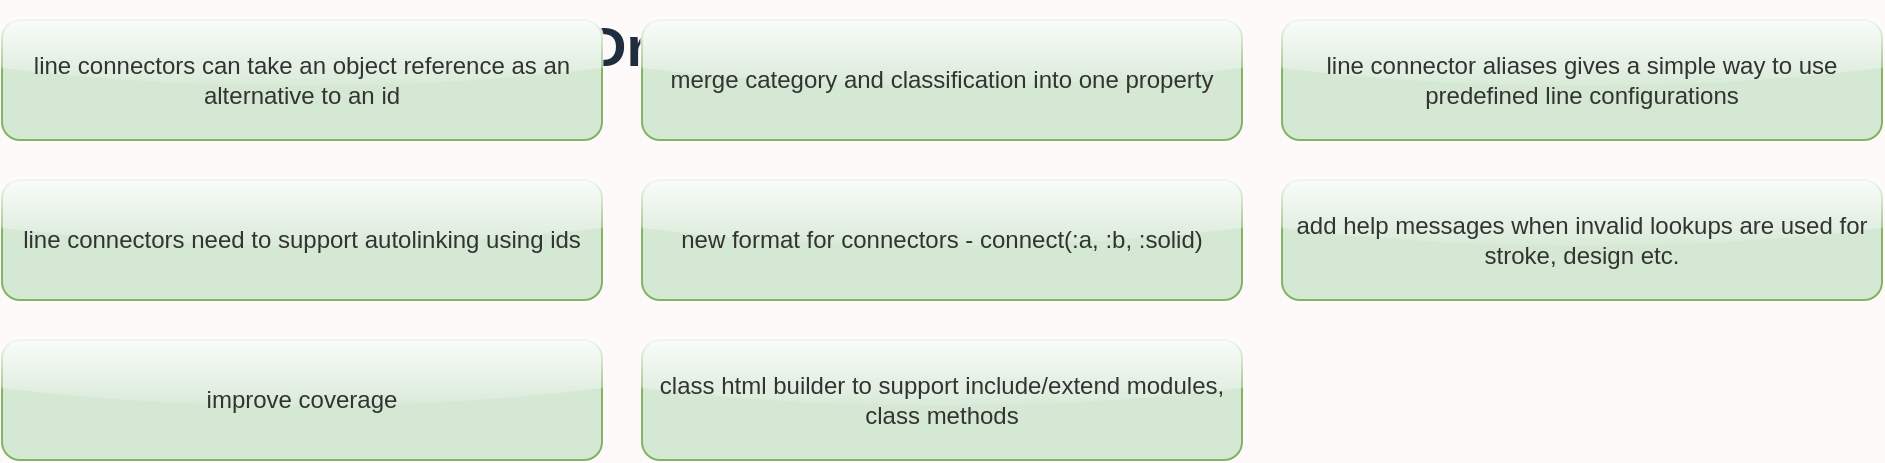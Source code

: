 <mxfile>
  <diagram id="eiL" name="In progress">
    <mxGraphModel dx="0" dy="0" background="#FFFAFA" grid="0" gridSize="10" guides="1" tooltips="1" connect="1" arrows="1" fold="1" page="1" pageScale="1" pageWidth="1169" pageHeight="827" math="0" shadow="0">
      <root>
        <mxCell id="page_root_eiL" parent="eiL"/>
        <mxCell id="node_root_eiL" parent="page_root_eiL"/>
        <mxCell id="eiL-1" value="DrawIO DSL" style="whiteSpace=wrap;html=1;rounded=1;glass=1;fontColor=#1F2D3D;text;fontSize=28;fontStyle=1;fillColor=none" vertex="1" parent="node_root_eiL">
          <mxGeometry x="300" y="0" width="400" height="80" as="geometry"/>
        </mxCell>
        <mxCell id="eiL-3" value="line connectors can take an object reference as an alternative to an id" style="whiteSpace=wrap;html=1;rounded=1;glass=1;fillColor=#d5e8d4;strokeColor=#82b366;fontColor=#333333" vertex="1" parent="node_root_eiL">
          <mxGeometry x="10" y="10" width="300" height="60" as="geometry"/>
        </mxCell>
        <mxCell id="eiL-4" value="merge category and classification into one property" style="whiteSpace=wrap;html=1;rounded=1;glass=1;fillColor=#d5e8d4;strokeColor=#82b366;fontColor=#333333" vertex="1" parent="node_root_eiL">
          <mxGeometry x="330" y="10" width="300" height="60" as="geometry"/>
        </mxCell>
        <mxCell id="eiL-5" value="line connector aliases gives a simple way to use predefined line configurations" style="whiteSpace=wrap;html=1;rounded=1;glass=1;fillColor=#d5e8d4;strokeColor=#82b366;fontColor=#333333" vertex="1" parent="node_root_eiL">
          <mxGeometry x="650" y="10" width="300" height="60" as="geometry"/>
        </mxCell>
        <mxCell id="eiL-6" value="line connectors need to support autolinking using ids" style="whiteSpace=wrap;html=1;rounded=1;glass=1;fillColor=#d5e8d4;strokeColor=#82b366;fontColor=#333333" vertex="1" parent="node_root_eiL">
          <mxGeometry x="10" y="90" width="300" height="60" as="geometry"/>
        </mxCell>
        <mxCell id="eiL-7" value="new format for connectors - connect(:a, :b, :solid)" style="whiteSpace=wrap;html=1;rounded=1;glass=1;fillColor=#d5e8d4;strokeColor=#82b366;fontColor=#333333" vertex="1" parent="node_root_eiL">
          <mxGeometry x="330" y="90" width="300" height="60" as="geometry"/>
        </mxCell>
        <mxCell id="eiL-8" value="add help messages when invalid lookups are used for stroke, design etc." style="whiteSpace=wrap;html=1;rounded=1;glass=1;fillColor=#d5e8d4;strokeColor=#82b366;fontColor=#333333" vertex="1" parent="node_root_eiL">
          <mxGeometry x="650" y="90" width="300" height="60" as="geometry"/>
        </mxCell>
        <mxCell id="eiL-9" value="improve coverage" style="whiteSpace=wrap;html=1;rounded=1;glass=1;fillColor=#d5e8d4;strokeColor=#82b366;fontColor=#333333" vertex="1" parent="node_root_eiL">
          <mxGeometry x="10" y="170" width="300" height="60" as="geometry"/>
        </mxCell>
        <mxCell id="eiL-10" value="class html builder to support include/extend modules, class methods" style="whiteSpace=wrap;html=1;rounded=1;glass=1;fillColor=#d5e8d4;strokeColor=#82b366;fontColor=#333333" vertex="1" parent="node_root_eiL">
          <mxGeometry x="330" y="170" width="300" height="60" as="geometry"/>
        </mxCell>
      </root>
    </mxGraphModel>
  </diagram>
  <diagram id="aH2" name="To Do">
    <mxGraphModel dx="0" dy="0" background="#FFFAFA" grid="0" gridSize="10" guides="1" tooltips="1" connect="1" arrows="1" fold="1" page="1" pageScale="1" pageWidth="1169" pageHeight="827" math="0" shadow="0">
      <root>
        <mxCell id="page_root_aH2" parent="aH2"/>
        <mxCell id="node_root_aH2" parent="page_root_aH2"/>
        <mxCell id="aH2-2" value="add active flag to shapes" style="whiteSpace=wrap;html=1;rounded=1;glass=1;fillColor=#dae8fc;strokeColor=#6c8ebf;fontColor=#333333" vertex="1" parent="node_root_aH2">
          <mxGeometry x="10" y="10" width="300" height="60" as="geometry"/>
        </mxCell>
        <mxCell id="aH2-3" value="rename entry/exit compass point to start/end point to be consistent with the arrows" style="whiteSpace=wrap;html=1;rounded=1;glass=1;fillColor=#dae8fc;strokeColor=#6c8ebf;fontColor=#333333" vertex="1" parent="node_root_aH2">
          <mxGeometry x="330" y="10" width="300" height="60" as="geometry"/>
        </mxCell>
        <mxCell id="aH2-4" value="does x, y, w, h need to be on lines (yes for connectors, but other lines?)" style="whiteSpace=wrap;html=1;rounded=1;glass=1;fillColor=#dae8fc;strokeColor=#6c8ebf;fontColor=#333333" vertex="1" parent="node_root_aH2">
          <mxGeometry x="650" y="10" width="300" height="60" as="geometry"/>
        </mxCell>
        <mxCell id="aH2-5" value="update domain model with all the recent architecture changes" style="whiteSpace=wrap;html=1;rounded=1;glass=1;fillColor=#dae8fc;strokeColor=#6c8ebf;fontColor=#333333" vertex="1" parent="node_root_aH2">
          <mxGeometry x="10" y="90" width="300" height="60" as="geometry"/>
        </mxCell>
        <mxCell id="aH2-6" value="replace generated methods for shapes, texts and lines with meta programming" style="whiteSpace=wrap;html=1;rounded=1;glass=1;fillColor=#dae8fc;strokeColor=#6c8ebf;fontColor=#333333" vertex="1" parent="node_root_aH2">
          <mxGeometry x="330" y="90" width="300" height="60" as="geometry"/>
        </mxCell>
        <mxCell id="aH2-7" value="refactor HTML builder to custom GEM or use existing ruby GEM" style="whiteSpace=wrap;html=1;rounded=1;glass=1;fillColor=#dae8fc;strokeColor=#6c8ebf;fontColor=#333333" vertex="1" parent="node_root_aH2">
          <mxGeometry x="650" y="90" width="300" height="60" as="geometry"/>
        </mxCell>
        <mxCell id="aH2-8" value="add page background to theme, use it whenever the theme is set at a diagram/page level" style="whiteSpace=wrap;html=1;rounded=1;glass=1;fillColor=#dae8fc;strokeColor=#6c8ebf;fontColor=#333333" vertex="1" parent="node_root_aH2">
          <mxGeometry x="10" y="170" width="300" height="60" as="geometry"/>
        </mxCell>
        <mxCell id="aH2-9" value="move DrawioDsl::Formatters::Factory::FORMATTERS to resource file" style="whiteSpace=wrap;html=1;rounded=1;glass=1;fillColor=#dae8fc;strokeColor=#6c8ebf;fontColor=#333333" vertex="1" parent="node_root_aH2">
          <mxGeometry x="330" y="170" width="300" height="60" as="geometry"/>
        </mxCell>
        <mxCell id="aH2-10" value="move DrawioDsl::Formatters::StyleBuilder::MAPPINGS to resource file" style="whiteSpace=wrap;html=1;rounded=1;glass=1;fillColor=#dae8fc;strokeColor=#6c8ebf;fontColor=#333333" vertex="1" parent="node_root_aH2">
          <mxGeometry x="650" y="170" width="300" height="60" as="geometry"/>
        </mxCell>
        <mxCell id="aH2-11" value="write SVG directly into other projects" style="whiteSpace=wrap;html=1;rounded=1;glass=1;fillColor=#dae8fc;strokeColor=#6c8ebf;fontColor=#333333" vertex="1" parent="node_root_aH2">
          <mxGeometry x="10" y="250" width="300" height="60" as="geometry"/>
        </mxCell>
        <mxCell id="aH2-12" value="Nodes need to support child nodes - aka namespaces, groupings" style="whiteSpace=wrap;html=1;rounded=1;glass=1;fillColor=#dae8fc;strokeColor=#6c8ebf;fontColor=#333333" vertex="1" parent="node_root_aH2">
          <mxGeometry x="330" y="250" width="300" height="60" as="geometry"/>
        </mxCell>
        <mxCell id="aH2-13" value="Grid layout does not position itself in relation to the last element" style="whiteSpace=wrap;html=1;rounded=1;glass=1;fillColor=#dae8fc;strokeColor=#6c8ebf;fontColor=#333333" vertex="1" parent="node_root_aH2">
          <mxGeometry x="650" y="250" width="300" height="60" as="geometry"/>
        </mxCell>
        <mxCell id="aH2-14" value="Grid layout should not be affected by connector lines" style="whiteSpace=wrap;html=1;rounded=1;glass=1;fillColor=#dae8fc;strokeColor=#6c8ebf;fontColor=#333333" vertex="1" parent="node_root_aH2">
          <mxGeometry x="10" y="330" width="300" height="60" as="geometry"/>
        </mxCell>
        <mxCell id="aH2-15" value="Grid layout should support flow break (break to next section if less then boundary)" style="whiteSpace=wrap;html=1;rounded=1;glass=1;fillColor=#dae8fc;strokeColor=#6c8ebf;fontColor=#333333" vertex="1" parent="node_root_aH2">
          <mxGeometry x="330" y="330" width="300" height="60" as="geometry"/>
        </mxCell>
        <mxCell id="aH2-16" value="Grid layout should support hard break (break to next section)" style="whiteSpace=wrap;html=1;rounded=1;glass=1;fillColor=#dae8fc;strokeColor=#6c8ebf;fontColor=#333333" vertex="1" parent="node_root_aH2">
          <mxGeometry x="650" y="330" width="300" height="60" as="geometry"/>
        </mxCell>
        <mxCell id="aH2-17" value="Dynamic sized shapes that expand to the size of their text" style="whiteSpace=wrap;html=1;rounded=1;glass=1;fillColor=#dae8fc;strokeColor=#6c8ebf;fontColor=#333333" vertex="1" parent="node_root_aH2">
          <mxGeometry x="10" y="410" width="300" height="60" as="geometry"/>
        </mxCell>
        <mxCell id="aH2-18" value="Control of text padding left, right, top and bottom" style="whiteSpace=wrap;html=1;rounded=1;glass=1;fillColor=#dae8fc;strokeColor=#6c8ebf;fontColor=#333333" vertex="1" parent="node_root_aH2">
          <mxGeometry x="330" y="410" width="300" height="60" as="geometry"/>
        </mxCell>
        <mxCell id="aH2-19" value="Improve the theme control over text-only shapes" style="whiteSpace=wrap;html=1;rounded=1;glass=1;fillColor=#dae8fc;strokeColor=#6c8ebf;fontColor=#333333" vertex="1" parent="node_root_aH2">
          <mxGeometry x="650" y="410" width="300" height="60" as="geometry"/>
        </mxCell>
        <mxCell id="aH2-20" value="x,y settings do not work for shapes within a grid layout" style="whiteSpace=wrap;html=1;rounded=1;glass=1;fillColor=#dae8fc;strokeColor=#6c8ebf;fontColor=#333333" vertex="1" parent="node_root_aH2">
          <mxGeometry x="10" y="490" width="300" height="60" as="geometry"/>
        </mxCell>
        <mxCell id="aH2-21" value="page layout so that you drop elements on and they are positioned correctly, e.g centered, left, right, etc, maybe a grid layout with a wrap of 1 and a width of the page is sufficient" style="whiteSpace=wrap;html=1;rounded=1;glass=1;fillColor=#dae8fc;strokeColor=#6c8ebf;fontColor=#333333" vertex="1" parent="node_root_aH2">
          <mxGeometry x="330" y="490" width="300" height="60" as="geometry"/>
        </mxCell>
      </root>
    </mxGraphModel>
  </diagram>
  <diagram id="4Nb" name="Done">
    <mxGraphModel dx="0" dy="0" background="#FFFAFA" grid="0" gridSize="10" guides="1" tooltips="1" connect="1" arrows="1" fold="1" page="1" pageScale="1" pageWidth="1169" pageHeight="827" math="0" shadow="0">
      <root>
        <mxCell id="page_root_4Nb" parent="4Nb"/>
        <mxCell id="node_root_4Nb" parent="page_root_4Nb"/>
        <mxCell id="4Nb-2" value="line connectors should not effect the grid positioning systems" style="whiteSpace=wrap;html=1;rounded=1;glass=1;fillColor=#f8cecc;strokeColor=#b85450;fontColor=#333333" vertex="1" parent="node_root_4Nb">
          <mxGeometry x="10" y="10" width="300" height="60" as="geometry"/>
        </mxCell>
        <mxCell id="4Nb-3" value="bg_theme does not work OR at least make it better (see willoughby example)" style="whiteSpace=wrap;html=1;rounded=1;glass=1;fillColor=#f8cecc;strokeColor=#b85450;fontColor=#333333" vertex="1" parent="node_root_4Nb">
          <mxGeometry x="330" y="10" width="300" height="60" as="geometry"/>
        </mxCell>
        <mxCell id="4Nb-4" value="settings style attributes need to de-duplicate, might be best to utilize the new StyleBuilder class" style="whiteSpace=wrap;html=1;rounded=1;glass=1;fillColor=#f8cecc;strokeColor=#b85450;fontColor=#333333" vertex="1" parent="node_root_4Nb">
          <mxGeometry x="650" y="10" width="300" height="60" as="geometry"/>
        </mxCell>
        <mxCell id="4Nb-5" value="add support for :design to line" style="whiteSpace=wrap;html=1;rounded=1;glass=1;fillColor=#f8cecc;strokeColor=#b85450;fontColor=#333333" vertex="1" parent="node_root_4Nb">
          <mxGeometry x="10" y="90" width="300" height="60" as="geometry"/>
        </mxCell>
        <mxCell id="4Nb-6" value="add support for :arrow to line" style="whiteSpace=wrap;html=1;rounded=1;glass=1;fillColor=#f8cecc;strokeColor=#b85450;fontColor=#333333" vertex="1" parent="node_root_4Nb">
          <mxGeometry x="330" y="90" width="300" height="60" as="geometry"/>
        </mxCell>
        <mxCell id="4Nb-7" value="add support for :waypoint to line" style="whiteSpace=wrap;html=1;rounded=1;glass=1;fillColor=#f8cecc;strokeColor=#b85450;fontColor=#333333" vertex="1" parent="node_root_4Nb">
          <mxGeometry x="650" y="90" width="300" height="60" as="geometry"/>
        </mxCell>
        <mxCell id="4Nb-8" value="add support for :exit, :entry to line" style="whiteSpace=wrap;html=1;rounded=1;glass=1;fillColor=#f8cecc;strokeColor=#b85450;fontColor=#333333" vertex="1" parent="node_root_4Nb">
          <mxGeometry x="10" y="170" width="300" height="60" as="geometry"/>
        </mxCell>
        <mxCell id="4Nb-9" value="add support for :design to line" style="whiteSpace=wrap;html=1;rounded=1;glass=1;fillColor=#f8cecc;strokeColor=#b85450;fontColor=#333333" vertex="1" parent="node_root_4Nb">
          <mxGeometry x="330" y="170" width="300" height="60" as="geometry"/>
        </mxCell>
        <mxCell id="4Nb-10" value="refactor shapes to use configuration file and split into elements, lines and texts" style="whiteSpace=wrap;html=1;rounded=1;glass=1;fillColor=#f8cecc;strokeColor=#b85450;fontColor=#333333" vertex="1" parent="node_root_4Nb">
          <mxGeometry x="650" y="170" width="300" height="60" as="geometry"/>
        </mxCell>
        <mxCell id="4Nb-11" value="add new shapes related to line connectors, plus add stroke: configuration" style="whiteSpace=wrap;html=1;rounded=1;glass=1;fillColor=#f8cecc;strokeColor=#b85450;fontColor=#333333" vertex="1" parent="node_root_4Nb">
          <mxGeometry x="10" y="250" width="300" height="60" as="geometry"/>
        </mxCell>
        <mxCell id="4Nb-12" value="rename type to key" style="whiteSpace=wrap;html=1;rounded=1;glass=1;fillColor=#f8cecc;strokeColor=#b85450;fontColor=#333333" vertex="1" parent="node_root_4Nb">
          <mxGeometry x="330" y="250" width="300" height="60" as="geometry"/>
        </mxCell>
        <mxCell id="4Nb-13" value="headings do not appear to be working?" style="whiteSpace=wrap;html=1;rounded=1;glass=1;fillColor=#f8cecc;strokeColor=#b85450;fontColor=#333333" vertex="1" parent="node_root_4Nb">
          <mxGeometry x="650" y="250" width="300" height="60" as="geometry"/>
        </mxCell>
        <mxCell id="4Nb-14" value="add sample for backgrounds with text on top, add support for favourite backgrounds" style="whiteSpace=wrap;html=1;rounded=1;glass=1;fillColor=#f8cecc;strokeColor=#b85450;fontColor=#333333" vertex="1" parent="node_root_4Nb">
          <mxGeometry x="10" y="330" width="300" height="60" as="geometry"/>
        </mxCell>
        <mxCell id="4Nb-15" value="add background themes, with foreground text color" style="whiteSpace=wrap;html=1;rounded=1;glass=1;fillColor=#f8cecc;strokeColor=#b85450;fontColor=#333333" vertex="1" parent="node_root_4Nb">
          <mxGeometry x="330" y="330" width="300" height="60" as="geometry"/>
        </mxCell>
        <mxCell id="4Nb-16" value="refactor shapes configuration so that it reads from custom file" style="whiteSpace=wrap;html=1;rounded=1;glass=1;fillColor=#f8cecc;strokeColor=#b85450;fontColor=#333333" vertex="1" parent="node_root_4Nb">
          <mxGeometry x="650" y="330" width="300" height="60" as="geometry"/>
        </mxCell>
        <mxCell id="4Nb-17" value="fix :text" style="whiteSpace=wrap;html=1;rounded=1;glass=1;fillColor=#f8cecc;strokeColor=#b85450;fontColor=#333333" vertex="1" parent="node_root_4Nb">
          <mxGeometry x="10" y="410" width="300" height="60" as="geometry"/>
        </mxCell>
        <mxCell id="4Nb-18" value="configuration for lines" style="whiteSpace=wrap;html=1;rounded=1;glass=1;fillColor=#f8cecc;strokeColor=#b85450;fontColor=#333333" vertex="1" parent="node_root_4Nb">
          <mxGeometry x="330" y="410" width="300" height="60" as="geometry"/>
        </mxCell>
        <mxCell id="4Nb-19" value="configuration for text" style="whiteSpace=wrap;html=1;rounded=1;glass=1;fillColor=#f8cecc;strokeColor=#b85450;fontColor=#333333" vertex="1" parent="node_root_4Nb">
          <mxGeometry x="650" y="410" width="300" height="60" as="geometry"/>
        </mxCell>
        <mxCell id="4Nb-20" value="configuration for elements" style="whiteSpace=wrap;html=1;rounded=1;glass=1;fillColor=#f8cecc;strokeColor=#b85450;fontColor=#333333" vertex="1" parent="node_root_4Nb">
          <mxGeometry x="10" y="490" width="300" height="60" as="geometry"/>
        </mxCell>
        <mxCell id="4Nb-21" value="configuration for line strokes" style="whiteSpace=wrap;html=1;rounded=1;glass=1;fillColor=#f8cecc;strokeColor=#b85450;fontColor=#333333" vertex="1" parent="node_root_4Nb">
          <mxGeometry x="330" y="490" width="300" height="60" as="geometry"/>
        </mxCell>
        <mxCell id="4Nb-22" value="configuration for connector compass direction" style="whiteSpace=wrap;html=1;rounded=1;glass=1;fillColor=#f8cecc;strokeColor=#b85450;fontColor=#333333" vertex="1" parent="node_root_4Nb">
          <mxGeometry x="650" y="490" width="300" height="60" as="geometry"/>
        </mxCell>
        <mxCell id="4Nb-23" value="configuration for connector design" style="whiteSpace=wrap;html=1;rounded=1;glass=1;fillColor=#f8cecc;strokeColor=#b85450;fontColor=#333333" vertex="1" parent="node_root_4Nb">
          <mxGeometry x="10" y="570" width="300" height="60" as="geometry"/>
        </mxCell>
        <mxCell id="4Nb-24" value="configuration for connector arrows" style="whiteSpace=wrap;html=1;rounded=1;glass=1;fillColor=#f8cecc;strokeColor=#b85450;fontColor=#333333" vertex="1" parent="node_root_4Nb">
          <mxGeometry x="330" y="570" width="300" height="60" as="geometry"/>
        </mxCell>
        <mxCell id="4Nb-25" value="configuration for connector waypoints" style="whiteSpace=wrap;html=1;rounded=1;glass=1;fillColor=#f8cecc;strokeColor=#b85450;fontColor=#333333" vertex="1" parent="node_root_4Nb">
          <mxGeometry x="650" y="570" width="300" height="60" as="geometry"/>
        </mxCell>
        <mxCell id="4Nb-26" value="export_json will output a diagram in machine readable format" style="whiteSpace=wrap;html=1;rounded=1;glass=1;fillColor=#f8cecc;strokeColor=#b85450;fontColor=#333333" vertex="1" parent="node_root_4Nb">
          <mxGeometry x="10" y="650" width="300" height="60" as="geometry"/>
        </mxCell>
        <mxCell id="4Nb-27" value="class html formatter to support regular html nodes such as p, h1.. ul, li that are found on the builder" style="whiteSpace=wrap;html=1;rounded=1;glass=1;fillColor=#f8cecc;strokeColor=#b85450;fontColor=#333333" vertex="1" parent="node_root_4Nb">
          <mxGeometry x="330" y="650" width="300" height="60" as="geometry"/>
        </mxCell>
        <mxCell id="4Nb-28" value="group box, like a regular box but with a top aligned h1 style title" style="whiteSpace=wrap;html=1;rounded=1;glass=1;fillColor=#f8cecc;strokeColor=#b85450;fontColor=#333333" vertex="1" parent="node_root_4Nb">
          <mxGeometry x="650" y="650" width="300" height="60" as="geometry"/>
        </mxCell>
        <mxCell id="4Nb-29" value="build a domain (class) diagram" style="whiteSpace=wrap;html=1;rounded=1;glass=1;fillColor=#f8cecc;strokeColor=#b85450;fontColor=#333333" vertex="1" parent="node_root_4Nb">
          <mxGeometry x="10" y="730" width="300" height="60" as="geometry"/>
        </mxCell>
        <mxCell id="4Nb-30" value="build configuration for line strokes %i[dashed dotted dashdot dashdotdot dotdotdot longdash)" style="whiteSpace=wrap;html=1;rounded=1;glass=1;fillColor=#f8cecc;strokeColor=#b85450;fontColor=#333333" vertex="1" parent="node_root_4Nb">
          <mxGeometry x="330" y="730" width="300" height="60" as="geometry"/>
        </mxCell>
        <mxCell id="4Nb-31" value="build configuration for line compass %i[n ne e se s sw w nw]" style="whiteSpace=wrap;html=1;rounded=1;glass=1;fillColor=#f8cecc;strokeColor=#b85450;fontColor=#333333" vertex="1" parent="node_root_4Nb">
          <mxGeometry x="650" y="730" width="300" height="60" as="geometry"/>
        </mxCell>
        <mxCell id="4Nb-32" value="build configuration for line shape %i[style1 style2 style3 style4]" style="whiteSpace=wrap;html=1;rounded=1;glass=1;fillColor=#f8cecc;strokeColor=#b85450;fontColor=#333333" vertex="1" parent="node_root_4Nb">
          <mxGeometry x="10" y="810" width="300" height="60" as="geometry"/>
        </mxCell>
        <mxCell id="4Nb-33" value="build configuration for arrows %i[straight triangle diamond circle cross short default none plain skewed_dash concave er_many er_one er_one_optional er_one_mandatory er_many_optional er_many_mandatory]" style="whiteSpace=wrap;html=1;rounded=1;glass=1;fillColor=#f8cecc;strokeColor=#b85450;fontColor=#333333" vertex="1" parent="node_root_4Nb">
          <mxGeometry x="330" y="810" width="300" height="60" as="geometry"/>
        </mxCell>
        <mxCell id="4Nb-34" value="refactor the shape-&gt;text_only (boolean) to category (symbol)" style="whiteSpace=wrap;html=1;rounded=1;glass=1;fillColor=#f8cecc;strokeColor=#b85450;fontColor=#333333" vertex="1" parent="node_root_4Nb">
          <mxGeometry x="650" y="810" width="300" height="60" as="geometry"/>
        </mxCell>
        <mxCell id="4Nb-35" value="ensure that ids are working as expected" style="whiteSpace=wrap;html=1;rounded=1;glass=1;fillColor=#f8cecc;strokeColor=#b85450;fontColor=#333333" vertex="1" parent="node_root_4Nb">
          <mxGeometry x="10" y="890" width="300" height="60" as="geometry"/>
        </mxCell>
        <mxCell id="4Nb-36" value="alter the initial parameter of all shapes so that it can be an ID, without named attribute" style="whiteSpace=wrap;html=1;rounded=1;glass=1;fillColor=#f8cecc;strokeColor=#b85450;fontColor=#333333" vertex="1" parent="node_root_4Nb">
          <mxGeometry x="330" y="890" width="300" height="60" as="geometry"/>
        </mxCell>
        <mxCell id="4Nb-37" value="move project-plan files" style="whiteSpace=wrap;html=1;rounded=1;glass=1;fillColor=#f8cecc;strokeColor=#b85450;fontColor=#333333" vertex="1" parent="node_root_4Nb">
          <mxGeometry x="650" y="890" width="300" height="60" as="geometry"/>
        </mxCell>
        <mxCell id="4Nb-38" value="alter configure_shape so it sets the default shape key and use that for selecting the default HTML formatter" style="whiteSpace=wrap;html=1;rounded=1;glass=1;fillColor=#f8cecc;strokeColor=#b85450;fontColor=#333333" vertex="1" parent="node_root_4Nb">
          <mxGeometry x="10" y="970" width="300" height="60" as="geometry"/>
        </mxCell>
        <mxCell id="4Nb-39" value="add todo shape to simplify project plan drawing" style="whiteSpace=wrap;html=1;rounded=1;glass=1;fillColor=#f8cecc;strokeColor=#b85450;fontColor=#333333" vertex="1" parent="node_root_4Nb">
          <mxGeometry x="330" y="970" width="300" height="60" as="geometry"/>
        </mxCell>
        <mxCell id="4Nb-40" value="introduce .value property to shape and let it use either formatted HTML or plain text title" style="whiteSpace=wrap;html=1;rounded=1;glass=1;fillColor=#f8cecc;strokeColor=#b85450;fontColor=#333333" vertex="1" parent="node_root_4Nb">
          <mxGeometry x="650" y="970" width="300" height="60" as="geometry"/>
        </mxCell>
        <mxCell id="4Nb-41" value="formatter DSL that can render HTML directly into the value property" style="whiteSpace=wrap;html=1;rounded=1;glass=1;fillColor=#f8cecc;strokeColor=#b85450;fontColor=#333333" vertex="1" parent="node_root_4Nb">
          <mxGeometry x="10" y="1050" width="300" height="60" as="geometry"/>
        </mxCell>
        <mxCell id="4Nb-42" value="formatter DSL for class and interface generation" style="whiteSpace=wrap;html=1;rounded=1;glass=1;fillColor=#f8cecc;strokeColor=#b85450;fontColor=#333333" vertex="1" parent="node_root_4Nb">
          <mxGeometry x="330" y="1050" width="300" height="60" as="geometry"/>
        </mxCell>
        <mxCell id="4Nb-43" value="generate extension based graphics based on drawio extensions.js" style="whiteSpace=wrap;html=1;rounded=1;glass=1;fillColor=#f8cecc;strokeColor=#b85450;fontColor=#333333" vertex="1" parent="node_root_4Nb">
          <mxGeometry x="650" y="1050" width="300" height="60" as="geometry"/>
        </mxCell>
        <mxCell id="4Nb-44" value="active? flag on page defaulting to true. set to false to exclude page from diagram." style="whiteSpace=wrap;html=1;rounded=1;glass=1;fillColor=#f8cecc;strokeColor=#b85450;fontColor=#333333" vertex="1" parent="node_root_4Nb">
          <mxGeometry x="10" y="1130" width="300" height="60" as="geometry"/>
        </mxCell>
        <mxCell id="4Nb-45" value="first level child nodes need to hang of node 1" style="whiteSpace=wrap;html=1;rounded=1;glass=1;fillColor=#f8cecc;strokeColor=#b85450;fontColor=#333333" vertex="1" parent="node_root_4Nb">
          <mxGeometry x="330" y="1130" width="300" height="60" as="geometry"/>
        </mxCell>
        <mxCell id="4Nb-46" value="node has child nodes and add_node will set a nodes parent" style="whiteSpace=wrap;html=1;rounded=1;glass=1;fillColor=#f8cecc;strokeColor=#b85450;fontColor=#333333" vertex="1" parent="node_root_4Nb">
          <mxGeometry x="650" y="1130" width="300" height="60" as="geometry"/>
        </mxCell>
        <mxCell id="4Nb-47" value="nodes can belong to a parent node, the top level node responds with truthy to root?" style="whiteSpace=wrap;html=1;rounded=1;glass=1;fillColor=#f8cecc;strokeColor=#b85450;fontColor=#333333" vertex="1" parent="node_root_4Nb">
          <mxGeometry x="10" y="1210" width="300" height="60" as="geometry"/>
        </mxCell>
        <mxCell id="4Nb-48" value="add sample diagram for the github readme file" style="whiteSpace=wrap;html=1;rounded=1;glass=1;fillColor=#f8cecc;strokeColor=#b85450;fontColor=#333333" vertex="1" parent="node_root_4Nb">
          <mxGeometry x="330" y="1210" width="300" height="60" as="geometry"/>
        </mxCell>
        <mxCell id="4Nb-49" value="write samples into docs folder and display in readme" style="whiteSpace=wrap;html=1;rounded=1;glass=1;fillColor=#f8cecc;strokeColor=#b85450;fontColor=#333333" vertex="1" parent="node_root_4Nb">
          <mxGeometry x="650" y="1210" width="300" height="60" as="geometry"/>
        </mxCell>
        <mxCell id="4Nb-50" value="add export as .PNG, needs to take a page number as the PNG will not support multiple pages" style="whiteSpace=wrap;html=1;rounded=1;glass=1;fillColor=#f8cecc;strokeColor=#b85450;fontColor=#333333" vertex="1" parent="node_root_4Nb">
          <mxGeometry x="10" y="1290" width="300" height="60" as="geometry"/>
        </mxCell>
        <mxCell id="4Nb-51" value="add export as .SVG, needs to take a page number as the SVG will not support multiple pages" style="whiteSpace=wrap;html=1;rounded=1;glass=1;fillColor=#f8cecc;strokeColor=#b85450;fontColor=#333333" vertex="1" parent="node_root_4Nb">
          <mxGeometry x="330" y="1290" width="300" height="60" as="geometry"/>
        </mxCell>
        <mxCell id="4Nb-52" value="add save as .drawio" style="whiteSpace=wrap;html=1;rounded=1;glass=1;fillColor=#f8cecc;strokeColor=#b85450;fontColor=#333333" vertex="1" parent="node_root_4Nb">
          <mxGeometry x="650" y="1290" width="300" height="60" as="geometry"/>
        </mxCell>
      </root>
    </mxGraphModel>
  </diagram>
</mxfile>